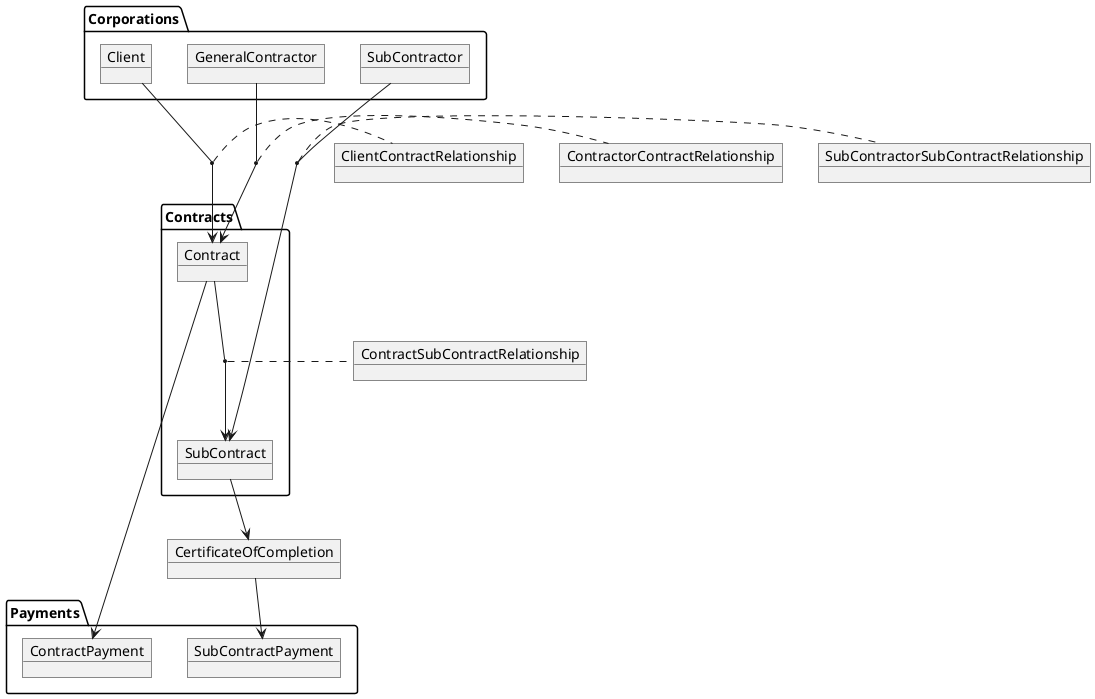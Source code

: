 @startuml
package Corporations {
    object Client
    object GeneralContractor
    object SubContractor
}
package Contracts {
    object Contract
    object SubContract
}
object CertificateOfCompletion
package Payments {
    object ContractPayment
    object SubContractPayment
}

object ClientContractRelationship
object ContractorContractRelationship
object ContractSubContractRelationship
object SubContractorSubContractRelationship

Client --> Contract
(Client, Contract) .. ClientContractRelationship
GeneralContractor --> Contract
(GeneralContractor, Contract) .. ContractorContractRelationship
Contract --> SubContract
(Contract, SubContract) .. ContractSubContractRelationship
SubContractor --> SubContract
(SubContractor, SubContract) .. SubContractorSubContractRelationship
Contract --> ContractPayment
SubContract --> CertificateOfCompletion
CertificateOfCompletion --> SubContractPayment
@enduml
